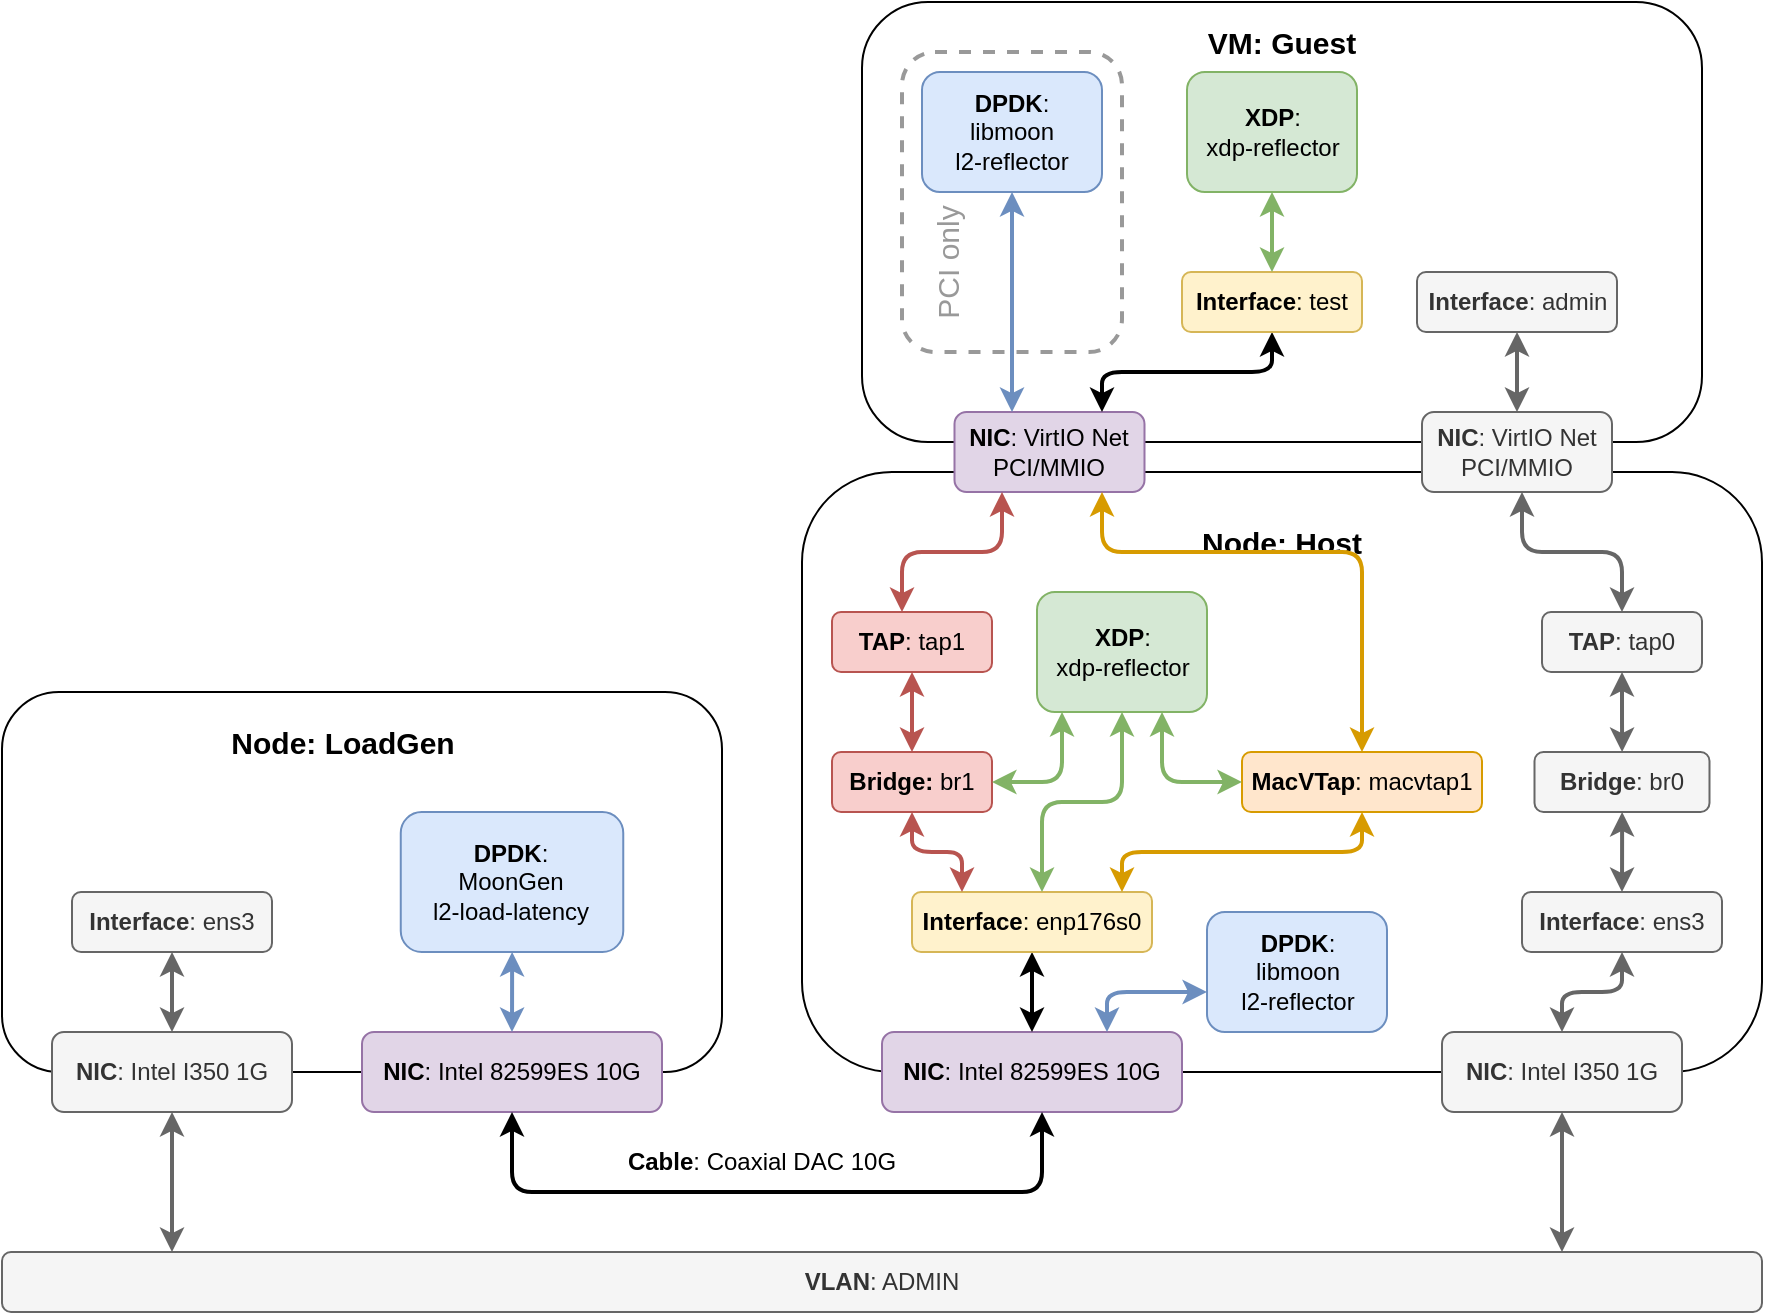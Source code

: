 <mxfile version="20.2.4" type="github">
  <diagram name="Page 1" id="62VlMDe7ohYMkeKZe5SM">
    <mxGraphModel dx="1296" dy="691" grid="1" gridSize="10" guides="1" tooltips="1" connect="1" arrows="1" fold="1" page="1" pageScale="1" pageWidth="1600" pageHeight="900" math="0" shadow="0">
      <root>
        <mxCell id="eOcYcok8aMyOiRNlvmHN-0" />
        <mxCell id="eOcYcok8aMyOiRNlvmHN-1" parent="eOcYcok8aMyOiRNlvmHN-0" />
        <mxCell id="eOcYcok8aMyOiRNlvmHN-3" value="" style="rounded=1;whiteSpace=wrap;html=1;" vertex="1" parent="eOcYcok8aMyOiRNlvmHN-1">
          <mxGeometry x="830" y="175" width="420" height="220" as="geometry" />
        </mxCell>
        <mxCell id="eOcYcok8aMyOiRNlvmHN-4" value="VM: Guest" style="text;html=1;strokeColor=none;fillColor=none;align=center;verticalAlign=middle;whiteSpace=wrap;rounded=0;fontStyle=1;fontSize=15;" vertex="1" parent="eOcYcok8aMyOiRNlvmHN-1">
          <mxGeometry x="830" y="180" width="420" height="30" as="geometry" />
        </mxCell>
        <mxCell id="eOcYcok8aMyOiRNlvmHN-5" value="" style="rounded=1;whiteSpace=wrap;html=1;" vertex="1" parent="eOcYcok8aMyOiRNlvmHN-1">
          <mxGeometry x="400" y="520" width="360" height="190" as="geometry" />
        </mxCell>
        <mxCell id="eOcYcok8aMyOiRNlvmHN-6" value="Node: LoadGen" style="text;html=1;strokeColor=none;fillColor=none;align=center;verticalAlign=middle;whiteSpace=wrap;rounded=0;fontStyle=1;fontSize=15;" vertex="1" parent="eOcYcok8aMyOiRNlvmHN-1">
          <mxGeometry x="407.5" y="530" width="325" height="30" as="geometry" />
        </mxCell>
        <mxCell id="eOcYcok8aMyOiRNlvmHN-7" value="" style="rounded=1;whiteSpace=wrap;html=1;" vertex="1" parent="eOcYcok8aMyOiRNlvmHN-1">
          <mxGeometry x="800" y="410" width="480" height="300" as="geometry" />
        </mxCell>
        <mxCell id="eOcYcok8aMyOiRNlvmHN-8" value="Node: Host" style="text;html=1;strokeColor=none;fillColor=none;align=center;verticalAlign=middle;whiteSpace=wrap;rounded=0;fontStyle=1;fontSize=15;" vertex="1" parent="eOcYcok8aMyOiRNlvmHN-1">
          <mxGeometry x="870" y="430" width="340" height="30" as="geometry" />
        </mxCell>
        <mxCell id="eOcYcok8aMyOiRNlvmHN-9" value="&lt;b&gt;VLAN&lt;/b&gt;: ADMIN" style="rounded=1;whiteSpace=wrap;html=1;fillColor=#f5f5f5;fontColor=#333333;strokeColor=#666666;" vertex="1" parent="eOcYcok8aMyOiRNlvmHN-1">
          <mxGeometry x="400" y="800" width="880" height="30" as="geometry" />
        </mxCell>
        <mxCell id="eOcYcok8aMyOiRNlvmHN-10" style="edgeStyle=orthogonalEdgeStyle;rounded=1;orthogonalLoop=1;jettySize=auto;html=1;startArrow=classic;startFill=1;strokeWidth=2;fillColor=#f5f5f5;strokeColor=#666666;" edge="1" parent="eOcYcok8aMyOiRNlvmHN-1" source="eOcYcok8aMyOiRNlvmHN-11">
          <mxGeometry relative="1" as="geometry">
            <Array as="points">
              <mxPoint x="485" y="800" />
            </Array>
            <mxPoint x="485" y="800" as="targetPoint" />
          </mxGeometry>
        </mxCell>
        <mxCell id="eOcYcok8aMyOiRNlvmHN-11" value="&lt;b&gt;NIC&lt;/b&gt;: Intel I350 1G" style="rounded=1;whiteSpace=wrap;html=1;fillColor=#f5f5f5;fontColor=#333333;strokeColor=#666666;" vertex="1" parent="eOcYcok8aMyOiRNlvmHN-1">
          <mxGeometry x="425" y="690" width="120" height="40" as="geometry" />
        </mxCell>
        <mxCell id="eOcYcok8aMyOiRNlvmHN-12" style="edgeStyle=orthogonalEdgeStyle;rounded=1;orthogonalLoop=1;jettySize=auto;html=1;startArrow=classic;startFill=1;strokeWidth=2;fillColor=#f5f5f5;strokeColor=#666666;" edge="1" parent="eOcYcok8aMyOiRNlvmHN-1" source="eOcYcok8aMyOiRNlvmHN-13" target="eOcYcok8aMyOiRNlvmHN-9">
          <mxGeometry relative="1" as="geometry">
            <Array as="points">
              <mxPoint x="1080" y="830" />
              <mxPoint x="1080" y="830" />
            </Array>
          </mxGeometry>
        </mxCell>
        <mxCell id="eOcYcok8aMyOiRNlvmHN-13" value="&lt;b&gt;NIC&lt;/b&gt;: Intel I350 1G" style="rounded=1;whiteSpace=wrap;html=1;fillColor=#f5f5f5;fontColor=#333333;strokeColor=#666666;" vertex="1" parent="eOcYcok8aMyOiRNlvmHN-1">
          <mxGeometry x="1120" y="690" width="120" height="40" as="geometry" />
        </mxCell>
        <mxCell id="eOcYcok8aMyOiRNlvmHN-14" value="&lt;b&gt;NIC&lt;/b&gt;: Intel 82599ES 10G" style="rounded=1;whiteSpace=wrap;html=1;fillColor=#e1d5e7;strokeColor=#9673a6;" vertex="1" parent="eOcYcok8aMyOiRNlvmHN-1">
          <mxGeometry x="580" y="690" width="150" height="40" as="geometry" />
        </mxCell>
        <mxCell id="eOcYcok8aMyOiRNlvmHN-15" value="&lt;b&gt;NIC&lt;/b&gt;: Intel 82599ES 10G" style="rounded=1;whiteSpace=wrap;html=1;fillColor=#e1d5e7;strokeColor=#9673a6;" vertex="1" parent="eOcYcok8aMyOiRNlvmHN-1">
          <mxGeometry x="840" y="690" width="150" height="40" as="geometry" />
        </mxCell>
        <mxCell id="eOcYcok8aMyOiRNlvmHN-16" style="edgeStyle=orthogonalEdgeStyle;rounded=1;orthogonalLoop=1;jettySize=auto;html=1;exitX=0.5;exitY=1;exitDx=0;exitDy=0;startArrow=classic;startFill=1;strokeWidth=2;" edge="1" parent="eOcYcok8aMyOiRNlvmHN-1" source="eOcYcok8aMyOiRNlvmHN-14" target="eOcYcok8aMyOiRNlvmHN-15">
          <mxGeometry relative="1" as="geometry">
            <mxPoint x="930" y="730" as="targetPoint" />
            <Array as="points">
              <mxPoint x="655" y="770" />
              <mxPoint x="920" y="770" />
            </Array>
          </mxGeometry>
        </mxCell>
        <mxCell id="eOcYcok8aMyOiRNlvmHN-17" value="&lt;b&gt;Cable&lt;/b&gt;: Coaxial DAC 10G" style="text;html=1;align=center;verticalAlign=middle;whiteSpace=wrap;rounded=0;" vertex="1" parent="eOcYcok8aMyOiRNlvmHN-1">
          <mxGeometry x="710" y="740" width="140" height="30" as="geometry" />
        </mxCell>
        <mxCell id="eOcYcok8aMyOiRNlvmHN-18" style="edgeStyle=orthogonalEdgeStyle;rounded=1;orthogonalLoop=1;jettySize=auto;html=1;startArrow=classic;startFill=1;strokeWidth=2;fillColor=#f5f5f5;strokeColor=#666666;" edge="1" parent="eOcYcok8aMyOiRNlvmHN-1" source="eOcYcok8aMyOiRNlvmHN-19" target="eOcYcok8aMyOiRNlvmHN-11">
          <mxGeometry relative="1" as="geometry" />
        </mxCell>
        <mxCell id="eOcYcok8aMyOiRNlvmHN-19" value="&lt;b&gt;Interface&lt;/b&gt;: ens3" style="rounded=1;whiteSpace=wrap;html=1;fillColor=#f5f5f5;fontColor=#333333;strokeColor=#666666;" vertex="1" parent="eOcYcok8aMyOiRNlvmHN-1">
          <mxGeometry x="435" y="620" width="100" height="30" as="geometry" />
        </mxCell>
        <mxCell id="eOcYcok8aMyOiRNlvmHN-20" style="edgeStyle=orthogonalEdgeStyle;rounded=1;orthogonalLoop=1;jettySize=auto;html=1;startArrow=classic;startFill=1;strokeWidth=2;fillColor=#f5f5f5;strokeColor=#666666;" edge="1" parent="eOcYcok8aMyOiRNlvmHN-1" source="eOcYcok8aMyOiRNlvmHN-21" target="eOcYcok8aMyOiRNlvmHN-13">
          <mxGeometry relative="1" as="geometry" />
        </mxCell>
        <mxCell id="eOcYcok8aMyOiRNlvmHN-21" value="&lt;b&gt;Interface&lt;/b&gt;: ens3" style="rounded=1;whiteSpace=wrap;html=1;fillColor=#f5f5f5;fontColor=#333333;strokeColor=#666666;" vertex="1" parent="eOcYcok8aMyOiRNlvmHN-1">
          <mxGeometry x="1160" y="620" width="100" height="30" as="geometry" />
        </mxCell>
        <mxCell id="eOcYcok8aMyOiRNlvmHN-22" style="edgeStyle=orthogonalEdgeStyle;rounded=1;orthogonalLoop=1;jettySize=auto;html=1;startArrow=classic;startFill=1;strokeWidth=2;fillColor=#dae8fc;strokeColor=#6c8ebf;" edge="1" parent="eOcYcok8aMyOiRNlvmHN-1" source="eOcYcok8aMyOiRNlvmHN-23" target="eOcYcok8aMyOiRNlvmHN-14">
          <mxGeometry relative="1" as="geometry" />
        </mxCell>
        <mxCell id="eOcYcok8aMyOiRNlvmHN-23" value="&lt;div&gt;&lt;b&gt;DPDK&lt;/b&gt;:&lt;b&gt; &lt;/b&gt;&lt;br&gt;&lt;/div&gt;&lt;div&gt;MoonGen&lt;/div&gt;&lt;div&gt;l2-load-latency&lt;br&gt;&lt;/div&gt;" style="rounded=1;whiteSpace=wrap;html=1;fillColor=#dae8fc;strokeColor=#6c8ebf;" vertex="1" parent="eOcYcok8aMyOiRNlvmHN-1">
          <mxGeometry x="599.38" y="580" width="111.25" height="70" as="geometry" />
        </mxCell>
        <mxCell id="eOcYcok8aMyOiRNlvmHN-24" style="edgeStyle=orthogonalEdgeStyle;rounded=1;orthogonalLoop=1;jettySize=auto;html=1;startArrow=classic;startFill=1;strokeWidth=2;fillColor=#f5f5f5;strokeColor=#666666;" edge="1" parent="eOcYcok8aMyOiRNlvmHN-1" source="eOcYcok8aMyOiRNlvmHN-25" target="eOcYcok8aMyOiRNlvmHN-21">
          <mxGeometry relative="1" as="geometry" />
        </mxCell>
        <mxCell id="eOcYcok8aMyOiRNlvmHN-25" value="&lt;b&gt;Bridge&lt;/b&gt;: br0" style="rounded=1;whiteSpace=wrap;html=1;fillColor=#f5f5f5;fontColor=#333333;strokeColor=#666666;" vertex="1" parent="eOcYcok8aMyOiRNlvmHN-1">
          <mxGeometry x="1166.25" y="550" width="87.5" height="30" as="geometry" />
        </mxCell>
        <mxCell id="eOcYcok8aMyOiRNlvmHN-26" style="edgeStyle=orthogonalEdgeStyle;rounded=1;orthogonalLoop=1;jettySize=auto;html=1;fontSize=15;strokeWidth=2;startArrow=classic;startFill=1;entryX=0.5;entryY=0;entryDx=0;entryDy=0;" edge="1" parent="eOcYcok8aMyOiRNlvmHN-1" source="eOcYcok8aMyOiRNlvmHN-27" target="eOcYcok8aMyOiRNlvmHN-15">
          <mxGeometry relative="1" as="geometry">
            <mxPoint x="915" y="690" as="targetPoint" />
            <Array as="points" />
          </mxGeometry>
        </mxCell>
        <mxCell id="eOcYcok8aMyOiRNlvmHN-27" value="&lt;b&gt;Interface&lt;/b&gt;: enp176s0" style="rounded=1;whiteSpace=wrap;html=1;fillColor=#fff2cc;strokeColor=#d6b656;" vertex="1" parent="eOcYcok8aMyOiRNlvmHN-1">
          <mxGeometry x="855" y="620" width="120" height="30" as="geometry" />
        </mxCell>
        <mxCell id="eOcYcok8aMyOiRNlvmHN-28" style="edgeStyle=orthogonalEdgeStyle;rounded=1;orthogonalLoop=1;jettySize=auto;html=1;fontSize=15;startArrow=classic;startFill=1;strokeWidth=2;exitX=0.5;exitY=1;exitDx=0;exitDy=0;fillColor=#ffe6cc;strokeColor=#d79b00;" edge="1" parent="eOcYcok8aMyOiRNlvmHN-1" source="eOcYcok8aMyOiRNlvmHN-42" target="eOcYcok8aMyOiRNlvmHN-27">
          <mxGeometry relative="1" as="geometry">
            <mxPoint x="915.1" y="590" as="sourcePoint" />
            <Array as="points">
              <mxPoint x="1080" y="600" />
              <mxPoint x="960" y="600" />
            </Array>
          </mxGeometry>
        </mxCell>
        <mxCell id="eOcYcok8aMyOiRNlvmHN-29" value="&lt;b&gt;NIC&lt;/b&gt;: VirtIO Net PCI/MMIO" style="rounded=1;whiteSpace=wrap;html=1;fillColor=#e1d5e7;strokeColor=#9673a6;" vertex="1" parent="eOcYcok8aMyOiRNlvmHN-1">
          <mxGeometry x="876.25" y="380" width="95" height="40" as="geometry" />
        </mxCell>
        <mxCell id="eOcYcok8aMyOiRNlvmHN-31" value="&lt;b&gt;NIC&lt;/b&gt;: VirtIO Net PCI/MMIO" style="rounded=1;whiteSpace=wrap;html=1;fillColor=#f5f5f5;strokeColor=#666666;fontColor=#333333;" vertex="1" parent="eOcYcok8aMyOiRNlvmHN-1">
          <mxGeometry x="1110" y="380" width="95" height="40" as="geometry" />
        </mxCell>
        <mxCell id="eOcYcok8aMyOiRNlvmHN-32" style="edgeStyle=orthogonalEdgeStyle;rounded=1;orthogonalLoop=1;jettySize=auto;html=1;entryX=0.5;entryY=0;entryDx=0;entryDy=0;fontSize=15;startArrow=classic;startFill=1;strokeWidth=2;fillColor=#f5f5f5;strokeColor=#666666;" edge="1" parent="eOcYcok8aMyOiRNlvmHN-1" source="eOcYcok8aMyOiRNlvmHN-33" target="eOcYcok8aMyOiRNlvmHN-31">
          <mxGeometry relative="1" as="geometry" />
        </mxCell>
        <mxCell id="eOcYcok8aMyOiRNlvmHN-33" value="&lt;b&gt;Interface&lt;/b&gt;: admin" style="rounded=1;whiteSpace=wrap;html=1;fillColor=#f5f5f5;fontColor=#333333;strokeColor=#666666;" vertex="1" parent="eOcYcok8aMyOiRNlvmHN-1">
          <mxGeometry x="1107.5" y="310" width="100" height="30" as="geometry" />
        </mxCell>
        <mxCell id="eOcYcok8aMyOiRNlvmHN-34" style="edgeStyle=orthogonalEdgeStyle;rounded=1;orthogonalLoop=1;jettySize=auto;html=1;fontSize=15;startArrow=classic;startFill=1;strokeWidth=2;" edge="1" parent="eOcYcok8aMyOiRNlvmHN-1" source="eOcYcok8aMyOiRNlvmHN-35" target="eOcYcok8aMyOiRNlvmHN-29">
          <mxGeometry relative="1" as="geometry">
            <Array as="points">
              <mxPoint x="1035" y="360" />
              <mxPoint x="950" y="360" />
            </Array>
          </mxGeometry>
        </mxCell>
        <mxCell id="eOcYcok8aMyOiRNlvmHN-35" value="&lt;b&gt;Interface&lt;/b&gt;: test" style="rounded=1;whiteSpace=wrap;html=1;fillColor=#fff2cc;strokeColor=#d6b656;" vertex="1" parent="eOcYcok8aMyOiRNlvmHN-1">
          <mxGeometry x="990" y="310" width="90" height="30" as="geometry" />
        </mxCell>
        <mxCell id="eOcYcok8aMyOiRNlvmHN-36" style="edgeStyle=orthogonalEdgeStyle;rounded=1;orthogonalLoop=1;jettySize=auto;html=1;fontSize=15;startArrow=classic;startFill=1;strokeWidth=2;fillColor=#dae8fc;strokeColor=#6c8ebf;" edge="1" parent="eOcYcok8aMyOiRNlvmHN-1" source="eOcYcok8aMyOiRNlvmHN-40">
          <mxGeometry relative="1" as="geometry">
            <mxPoint x="905" y="380" as="targetPoint" />
            <Array as="points">
              <mxPoint x="905" y="380" />
            </Array>
          </mxGeometry>
        </mxCell>
        <mxCell id="eOcYcok8aMyOiRNlvmHN-37" style="edgeStyle=orthogonalEdgeStyle;rounded=1;orthogonalLoop=1;jettySize=auto;html=1;fontSize=15;startArrow=classic;startFill=1;strokeWidth=2;fillColor=#d5e8d4;strokeColor=#82b366;" edge="1" parent="eOcYcok8aMyOiRNlvmHN-1" source="eOcYcok8aMyOiRNlvmHN-38" target="eOcYcok8aMyOiRNlvmHN-35">
          <mxGeometry relative="1" as="geometry" />
        </mxCell>
        <mxCell id="eOcYcok8aMyOiRNlvmHN-38" value="&lt;div&gt;&lt;b&gt;XDP&lt;/b&gt;: &lt;b&gt;&lt;br&gt;&lt;/b&gt;&lt;/div&gt;&lt;div&gt;xdp-reflector&lt;br&gt;&lt;/div&gt;" style="rounded=1;whiteSpace=wrap;html=1;fillColor=#d5e8d4;strokeColor=#82b366;" vertex="1" parent="eOcYcok8aMyOiRNlvmHN-1">
          <mxGeometry x="992.5" y="210" width="85" height="60" as="geometry" />
        </mxCell>
        <mxCell id="eOcYcok8aMyOiRNlvmHN-39" value="" style="rounded=1;whiteSpace=wrap;html=1;fontSize=15;fillColor=none;dashed=1;strokeWidth=2;strokeColor=#999999;" vertex="1" parent="eOcYcok8aMyOiRNlvmHN-1">
          <mxGeometry x="850" y="200" width="110" height="150" as="geometry" />
        </mxCell>
        <mxCell id="eOcYcok8aMyOiRNlvmHN-40" value="&lt;div&gt;&lt;b&gt;DPDK&lt;/b&gt;: &lt;b&gt;&lt;br&gt;&lt;/b&gt;&lt;/div&gt;&lt;div&gt;libmoon&lt;br&gt;&lt;/div&gt;&lt;div&gt;l2-reflector&lt;br&gt;&lt;/div&gt;" style="rounded=1;whiteSpace=wrap;html=1;fillColor=#dae8fc;strokeColor=#6c8ebf;" vertex="1" parent="eOcYcok8aMyOiRNlvmHN-1">
          <mxGeometry x="860" y="210" width="90" height="60" as="geometry" />
        </mxCell>
        <mxCell id="eOcYcok8aMyOiRNlvmHN-41" value="&lt;font color=&quot;#999999&quot;&gt;PCI only&lt;/font&gt;" style="text;html=1;strokeColor=none;fillColor=none;align=center;verticalAlign=middle;whiteSpace=wrap;rounded=0;dashed=1;fontSize=15;rotation=-90;" vertex="1" parent="eOcYcok8aMyOiRNlvmHN-1">
          <mxGeometry x="840" y="290" width="65" height="30" as="geometry" />
        </mxCell>
        <mxCell id="eOcYcok8aMyOiRNlvmHN-42" value="&lt;b&gt;MacVTap&lt;/b&gt;: macvtap1" style="rounded=1;whiteSpace=wrap;html=1;fillColor=#ffe6cc;strokeColor=#d79b00;" vertex="1" parent="eOcYcok8aMyOiRNlvmHN-1">
          <mxGeometry x="1020" y="550" width="120" height="30" as="geometry" />
        </mxCell>
        <mxCell id="eOcYcok8aMyOiRNlvmHN-43" style="edgeStyle=orthogonalEdgeStyle;rounded=1;orthogonalLoop=1;jettySize=auto;html=1;fontSize=15;startArrow=classic;startFill=1;strokeWidth=2;fillColor=#ffe6cc;strokeColor=#d79b00;" edge="1" parent="eOcYcok8aMyOiRNlvmHN-1" source="eOcYcok8aMyOiRNlvmHN-29" target="eOcYcok8aMyOiRNlvmHN-42">
          <mxGeometry relative="1" as="geometry">
            <mxPoint x="890" y="560" as="targetPoint" />
            <Array as="points">
              <mxPoint x="950" y="450" />
              <mxPoint x="1080" y="450" />
            </Array>
          </mxGeometry>
        </mxCell>
        <mxCell id="DWVdgmA3pyIiV3oknewb-1" style="edgeStyle=orthogonalEdgeStyle;rounded=1;orthogonalLoop=1;jettySize=auto;html=1;fontSize=15;fontColor=#999999;startArrow=classic;startFill=1;strokeWidth=2;fillColor=#f8cecc;strokeColor=#b85450;" edge="1" parent="eOcYcok8aMyOiRNlvmHN-1" source="DWVdgmA3pyIiV3oknewb-0">
          <mxGeometry relative="1" as="geometry">
            <mxPoint x="880" y="620" as="targetPoint" />
            <Array as="points">
              <mxPoint x="855" y="600" />
              <mxPoint x="880" y="600" />
            </Array>
          </mxGeometry>
        </mxCell>
        <mxCell id="DWVdgmA3pyIiV3oknewb-0" value="&lt;b&gt;Bridge:&lt;/b&gt; br1" style="rounded=1;whiteSpace=wrap;html=1;fillColor=#f8cecc;strokeColor=#b85450;" vertex="1" parent="eOcYcok8aMyOiRNlvmHN-1">
          <mxGeometry x="815" y="550" width="80" height="30" as="geometry" />
        </mxCell>
        <mxCell id="DWVdgmA3pyIiV3oknewb-3" style="edgeStyle=orthogonalEdgeStyle;rounded=1;orthogonalLoop=1;jettySize=auto;html=1;entryX=0.5;entryY=0;entryDx=0;entryDy=0;fontSize=15;fontColor=#999999;startArrow=classic;startFill=1;strokeWidth=2;fillColor=#f8cecc;strokeColor=#b85450;" edge="1" parent="eOcYcok8aMyOiRNlvmHN-1" source="DWVdgmA3pyIiV3oknewb-2" target="DWVdgmA3pyIiV3oknewb-0">
          <mxGeometry relative="1" as="geometry" />
        </mxCell>
        <mxCell id="DWVdgmA3pyIiV3oknewb-9" style="edgeStyle=orthogonalEdgeStyle;rounded=1;orthogonalLoop=1;jettySize=auto;html=1;fontSize=15;fontColor=#999999;startArrow=classic;startFill=1;strokeWidth=2;fillColor=#f8cecc;strokeColor=#b85450;" edge="1" parent="eOcYcok8aMyOiRNlvmHN-1" source="DWVdgmA3pyIiV3oknewb-2">
          <mxGeometry relative="1" as="geometry">
            <mxPoint x="900" y="420" as="targetPoint" />
            <Array as="points">
              <mxPoint x="850" y="450" />
              <mxPoint x="900" y="450" />
              <mxPoint x="900" y="420" />
            </Array>
          </mxGeometry>
        </mxCell>
        <mxCell id="DWVdgmA3pyIiV3oknewb-2" value="&lt;b&gt;TAP&lt;/b&gt;: tap1" style="rounded=1;whiteSpace=wrap;html=1;fillColor=#f8cecc;strokeColor=#b85450;" vertex="1" parent="eOcYcok8aMyOiRNlvmHN-1">
          <mxGeometry x="815" y="480" width="80" height="30" as="geometry" />
        </mxCell>
        <mxCell id="DWVdgmA3pyIiV3oknewb-5" style="edgeStyle=orthogonalEdgeStyle;rounded=1;orthogonalLoop=1;jettySize=auto;html=1;fontSize=15;fontColor=#999999;startArrow=classic;startFill=1;strokeWidth=2;fillColor=#f5f5f5;strokeColor=#666666;" edge="1" parent="eOcYcok8aMyOiRNlvmHN-1" source="DWVdgmA3pyIiV3oknewb-4" target="eOcYcok8aMyOiRNlvmHN-25">
          <mxGeometry relative="1" as="geometry" />
        </mxCell>
        <mxCell id="DWVdgmA3pyIiV3oknewb-6" style="edgeStyle=orthogonalEdgeStyle;rounded=1;orthogonalLoop=1;jettySize=auto;html=1;fontSize=15;fontColor=#999999;startArrow=classic;startFill=1;strokeWidth=2;fillColor=#f5f5f5;strokeColor=#666666;" edge="1" parent="eOcYcok8aMyOiRNlvmHN-1" source="DWVdgmA3pyIiV3oknewb-4" target="eOcYcok8aMyOiRNlvmHN-31">
          <mxGeometry relative="1" as="geometry">
            <Array as="points">
              <mxPoint x="1210" y="450" />
              <mxPoint x="1160" y="450" />
            </Array>
          </mxGeometry>
        </mxCell>
        <mxCell id="DWVdgmA3pyIiV3oknewb-4" value="&lt;b&gt;TAP&lt;/b&gt;: tap0" style="rounded=1;whiteSpace=wrap;html=1;fillColor=#f5f5f5;strokeColor=#666666;fontColor=#333333;" vertex="1" parent="eOcYcok8aMyOiRNlvmHN-1">
          <mxGeometry x="1170" y="480" width="80" height="30" as="geometry" />
        </mxCell>
        <mxCell id="PKLxGC5-7H0PuQVVWCJy-4" style="edgeStyle=orthogonalEdgeStyle;rounded=1;orthogonalLoop=1;jettySize=auto;html=1;fontSize=15;fontColor=#999999;startArrow=classic;startFill=1;strokeWidth=2;entryX=0.75;entryY=0;entryDx=0;entryDy=0;fillColor=#dae8fc;strokeColor=#6c8ebf;" edge="1" parent="eOcYcok8aMyOiRNlvmHN-1" source="DWVdgmA3pyIiV3oknewb-10" target="eOcYcok8aMyOiRNlvmHN-15">
          <mxGeometry relative="1" as="geometry">
            <Array as="points">
              <mxPoint x="1063" y="670" />
              <mxPoint x="953" y="670" />
            </Array>
          </mxGeometry>
        </mxCell>
        <mxCell id="DWVdgmA3pyIiV3oknewb-10" value="&lt;div&gt;&lt;b&gt;DPDK&lt;/b&gt;: &lt;b&gt;&lt;br&gt;&lt;/b&gt;&lt;/div&gt;&lt;div&gt;libmoon&lt;br&gt;&lt;/div&gt;&lt;div&gt;l2-reflector&lt;br&gt;&lt;/div&gt;" style="rounded=1;whiteSpace=wrap;html=1;fillColor=#dae8fc;strokeColor=#6c8ebf;" vertex="1" parent="eOcYcok8aMyOiRNlvmHN-1">
          <mxGeometry x="1002.5" y="630" width="90" height="60" as="geometry" />
        </mxCell>
        <mxCell id="PKLxGC5-7H0PuQVVWCJy-1" style="edgeStyle=orthogonalEdgeStyle;rounded=1;orthogonalLoop=1;jettySize=auto;html=1;entryX=1;entryY=0.5;entryDx=0;entryDy=0;fontSize=15;fontColor=#999999;startArrow=classic;startFill=1;strokeWidth=2;fillColor=#d5e8d4;strokeColor=#82b366;" edge="1" parent="eOcYcok8aMyOiRNlvmHN-1" source="DWVdgmA3pyIiV3oknewb-11" target="DWVdgmA3pyIiV3oknewb-0">
          <mxGeometry relative="1" as="geometry">
            <Array as="points">
              <mxPoint x="930" y="565" />
            </Array>
          </mxGeometry>
        </mxCell>
        <mxCell id="PKLxGC5-7H0PuQVVWCJy-2" style="edgeStyle=orthogonalEdgeStyle;rounded=1;orthogonalLoop=1;jettySize=auto;html=1;entryX=0;entryY=0.5;entryDx=0;entryDy=0;fontSize=15;fontColor=#999999;startArrow=classic;startFill=1;strokeWidth=2;fillColor=#d5e8d4;strokeColor=#82b366;" edge="1" parent="eOcYcok8aMyOiRNlvmHN-1" source="DWVdgmA3pyIiV3oknewb-11" target="eOcYcok8aMyOiRNlvmHN-42">
          <mxGeometry relative="1" as="geometry">
            <Array as="points">
              <mxPoint x="980" y="565" />
            </Array>
          </mxGeometry>
        </mxCell>
        <mxCell id="PKLxGC5-7H0PuQVVWCJy-3" style="edgeStyle=orthogonalEdgeStyle;rounded=1;orthogonalLoop=1;jettySize=auto;html=1;fontSize=15;fontColor=#999999;startArrow=classic;startFill=1;strokeWidth=2;fillColor=#d5e8d4;strokeColor=#82b366;" edge="1" parent="eOcYcok8aMyOiRNlvmHN-1" source="DWVdgmA3pyIiV3oknewb-11" target="eOcYcok8aMyOiRNlvmHN-27">
          <mxGeometry relative="1" as="geometry">
            <Array as="points">
              <mxPoint x="960" y="575" />
              <mxPoint x="920" y="575" />
            </Array>
          </mxGeometry>
        </mxCell>
        <mxCell id="DWVdgmA3pyIiV3oknewb-11" value="&lt;div&gt;&lt;b&gt;XDP&lt;/b&gt;: &lt;b&gt;&lt;br&gt;&lt;/b&gt;&lt;/div&gt;&lt;div&gt;xdp-reflector&lt;br&gt;&lt;/div&gt;" style="rounded=1;whiteSpace=wrap;html=1;fillColor=#d5e8d4;strokeColor=#82b366;" vertex="1" parent="eOcYcok8aMyOiRNlvmHN-1">
          <mxGeometry x="917.5" y="470" width="85" height="60" as="geometry" />
        </mxCell>
      </root>
    </mxGraphModel>
  </diagram>
</mxfile>
